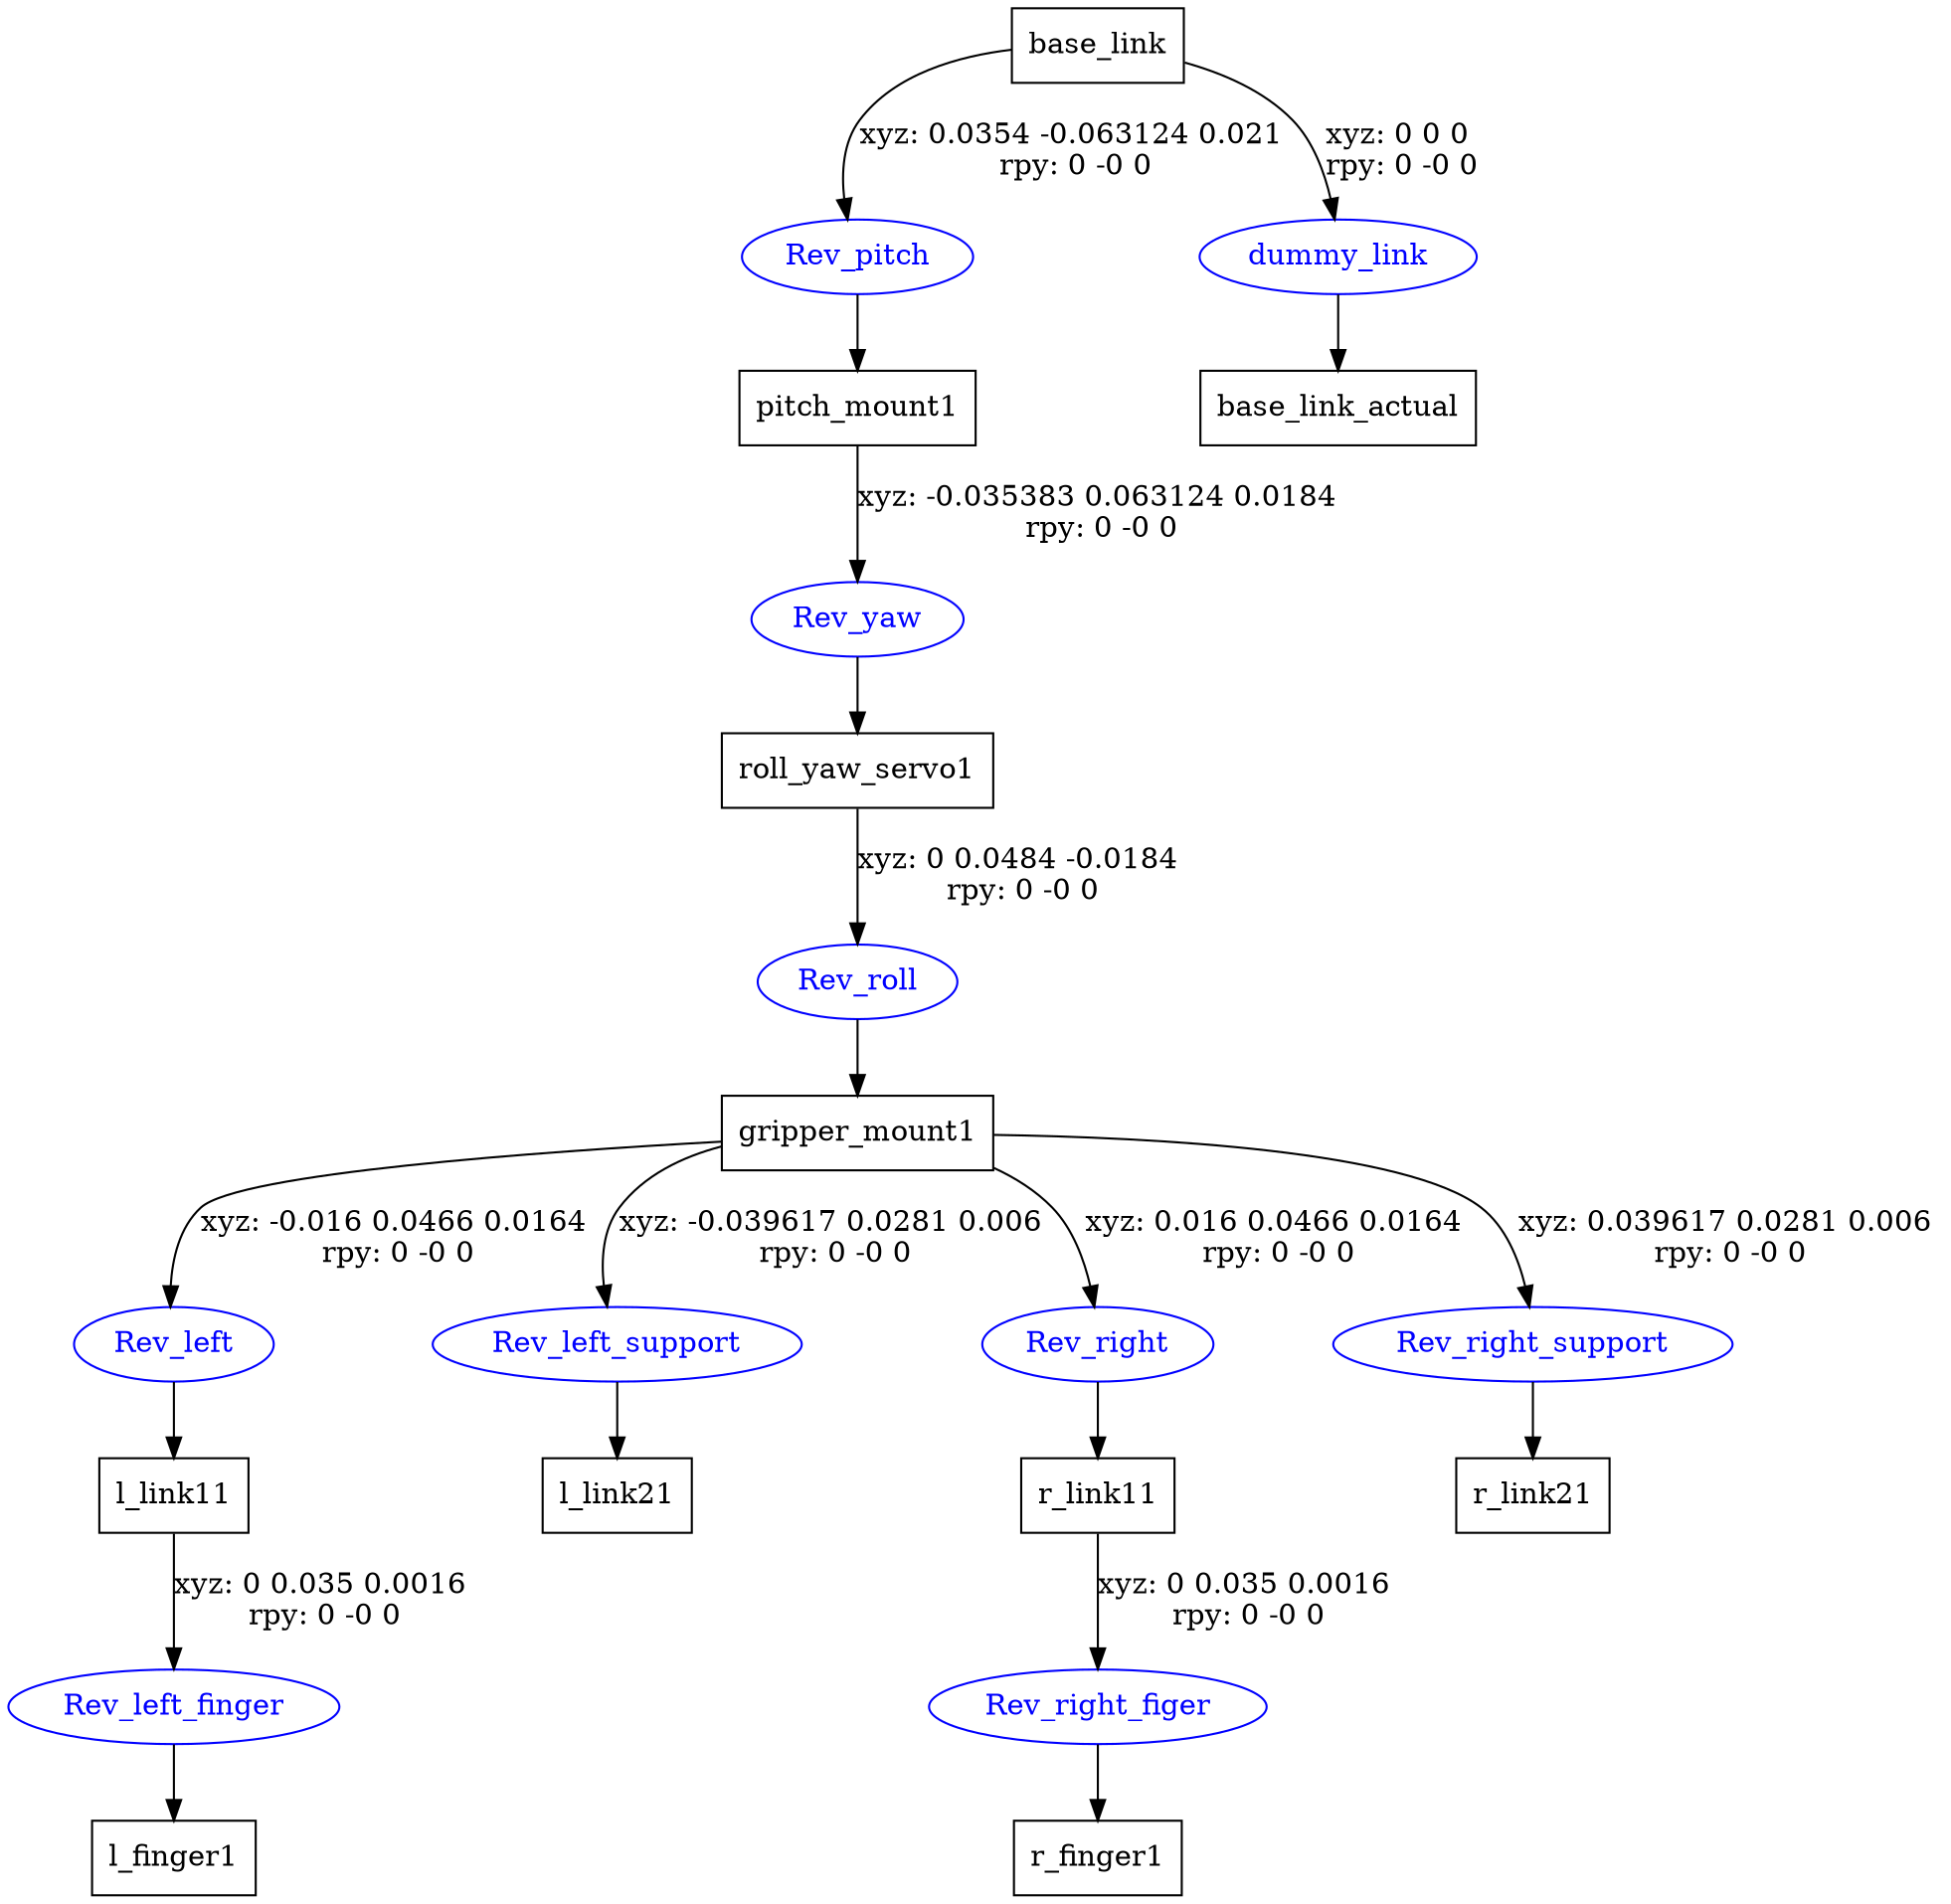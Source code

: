 digraph G {
node [shape=box];
"base_link" [label="base_link"];
"pitch_mount1" [label="pitch_mount1"];
"roll_yaw_servo1" [label="roll_yaw_servo1"];
"gripper_mount1" [label="gripper_mount1"];
"l_link11" [label="l_link11"];
"l_finger1" [label="l_finger1"];
"l_link21" [label="l_link21"];
"r_link11" [label="r_link11"];
"r_finger1" [label="r_finger1"];
"r_link21" [label="r_link21"];
"base_link_actual" [label="base_link_actual"];
node [shape=ellipse, color=blue, fontcolor=blue];
"base_link" -> "Rev_pitch" [label="xyz: 0.0354 -0.063124 0.021 \nrpy: 0 -0 0"]
"Rev_pitch" -> "pitch_mount1"
"pitch_mount1" -> "Rev_yaw" [label="xyz: -0.035383 0.063124 0.0184 \nrpy: 0 -0 0"]
"Rev_yaw" -> "roll_yaw_servo1"
"roll_yaw_servo1" -> "Rev_roll" [label="xyz: 0 0.0484 -0.0184 \nrpy: 0 -0 0"]
"Rev_roll" -> "gripper_mount1"
"gripper_mount1" -> "Rev_left" [label="xyz: -0.016 0.0466 0.0164 \nrpy: 0 -0 0"]
"Rev_left" -> "l_link11"
"l_link11" -> "Rev_left_finger" [label="xyz: 0 0.035 0.0016 \nrpy: 0 -0 0"]
"Rev_left_finger" -> "l_finger1"
"gripper_mount1" -> "Rev_left_support" [label="xyz: -0.039617 0.0281 0.006 \nrpy: 0 -0 0"]
"Rev_left_support" -> "l_link21"
"gripper_mount1" -> "Rev_right" [label="xyz: 0.016 0.0466 0.0164 \nrpy: 0 -0 0"]
"Rev_right" -> "r_link11"
"r_link11" -> "Rev_right_figer" [label="xyz: 0 0.035 0.0016 \nrpy: 0 -0 0"]
"Rev_right_figer" -> "r_finger1"
"gripper_mount1" -> "Rev_right_support" [label="xyz: 0.039617 0.0281 0.006 \nrpy: 0 -0 0"]
"Rev_right_support" -> "r_link21"
"base_link" -> "dummy_link" [label="xyz: 0 0 0 \nrpy: 0 -0 0"]
"dummy_link" -> "base_link_actual"
}
